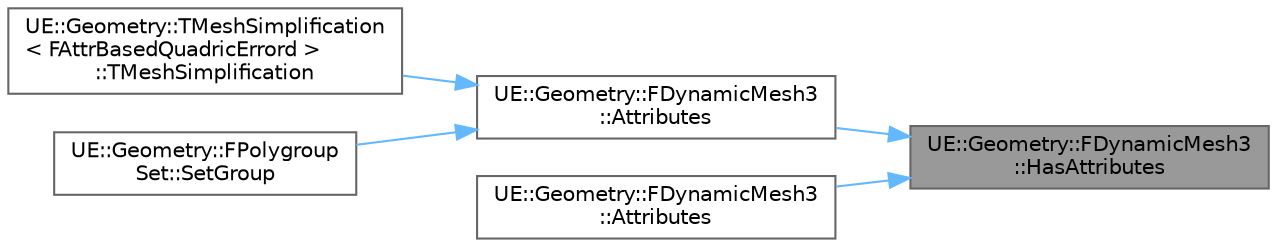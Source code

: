 digraph "UE::Geometry::FDynamicMesh3::HasAttributes"
{
 // INTERACTIVE_SVG=YES
 // LATEX_PDF_SIZE
  bgcolor="transparent";
  edge [fontname=Helvetica,fontsize=10,labelfontname=Helvetica,labelfontsize=10];
  node [fontname=Helvetica,fontsize=10,shape=box,height=0.2,width=0.4];
  rankdir="RL";
  Node1 [id="Node000001",label="UE::Geometry::FDynamicMesh3\l::HasAttributes",height=0.2,width=0.4,color="gray40", fillcolor="grey60", style="filled", fontcolor="black",tooltip=" "];
  Node1 -> Node2 [id="edge1_Node000001_Node000002",dir="back",color="steelblue1",style="solid",tooltip=" "];
  Node2 [id="Node000002",label="UE::Geometry::FDynamicMesh3\l::Attributes",height=0.2,width=0.4,color="grey40", fillcolor="white", style="filled",URL="$d2/d27/classUE_1_1Geometry_1_1FDynamicMesh3.html#a896ca26f05626742e5d1d931d06de5a2",tooltip=" "];
  Node2 -> Node3 [id="edge2_Node000002_Node000003",dir="back",color="steelblue1",style="solid",tooltip=" "];
  Node3 [id="Node000003",label="UE::Geometry::TMeshSimplification\l\< FAttrBasedQuadricErrord \>\l::TMeshSimplification",height=0.2,width=0.4,color="grey40", fillcolor="white", style="filled",URL="$dc/d7d/classUE_1_1Geometry_1_1TMeshSimplification.html#ae4a0c0516f81059572128f89c4b64372",tooltip=" "];
  Node2 -> Node4 [id="edge3_Node000002_Node000004",dir="back",color="steelblue1",style="solid",tooltip=" "];
  Node4 [id="Node000004",label="UE::Geometry::FPolygroup\lSet::SetGroup",height=0.2,width=0.4,color="grey40", fillcolor="white", style="filled",URL="$dc/dc4/structUE_1_1Geometry_1_1FPolygroupSet.html#aa109d9badd60c70f1e5d3bcff1cecc12",tooltip="Set the PolygroupID for a TriangleID."];
  Node1 -> Node5 [id="edge4_Node000001_Node000005",dir="back",color="steelblue1",style="solid",tooltip=" "];
  Node5 [id="Node000005",label="UE::Geometry::FDynamicMesh3\l::Attributes",height=0.2,width=0.4,color="grey40", fillcolor="white", style="filled",URL="$d2/d27/classUE_1_1Geometry_1_1FDynamicMesh3.html#a213f806d6f85ca78bfc6483962df48e7",tooltip=" "];
}
